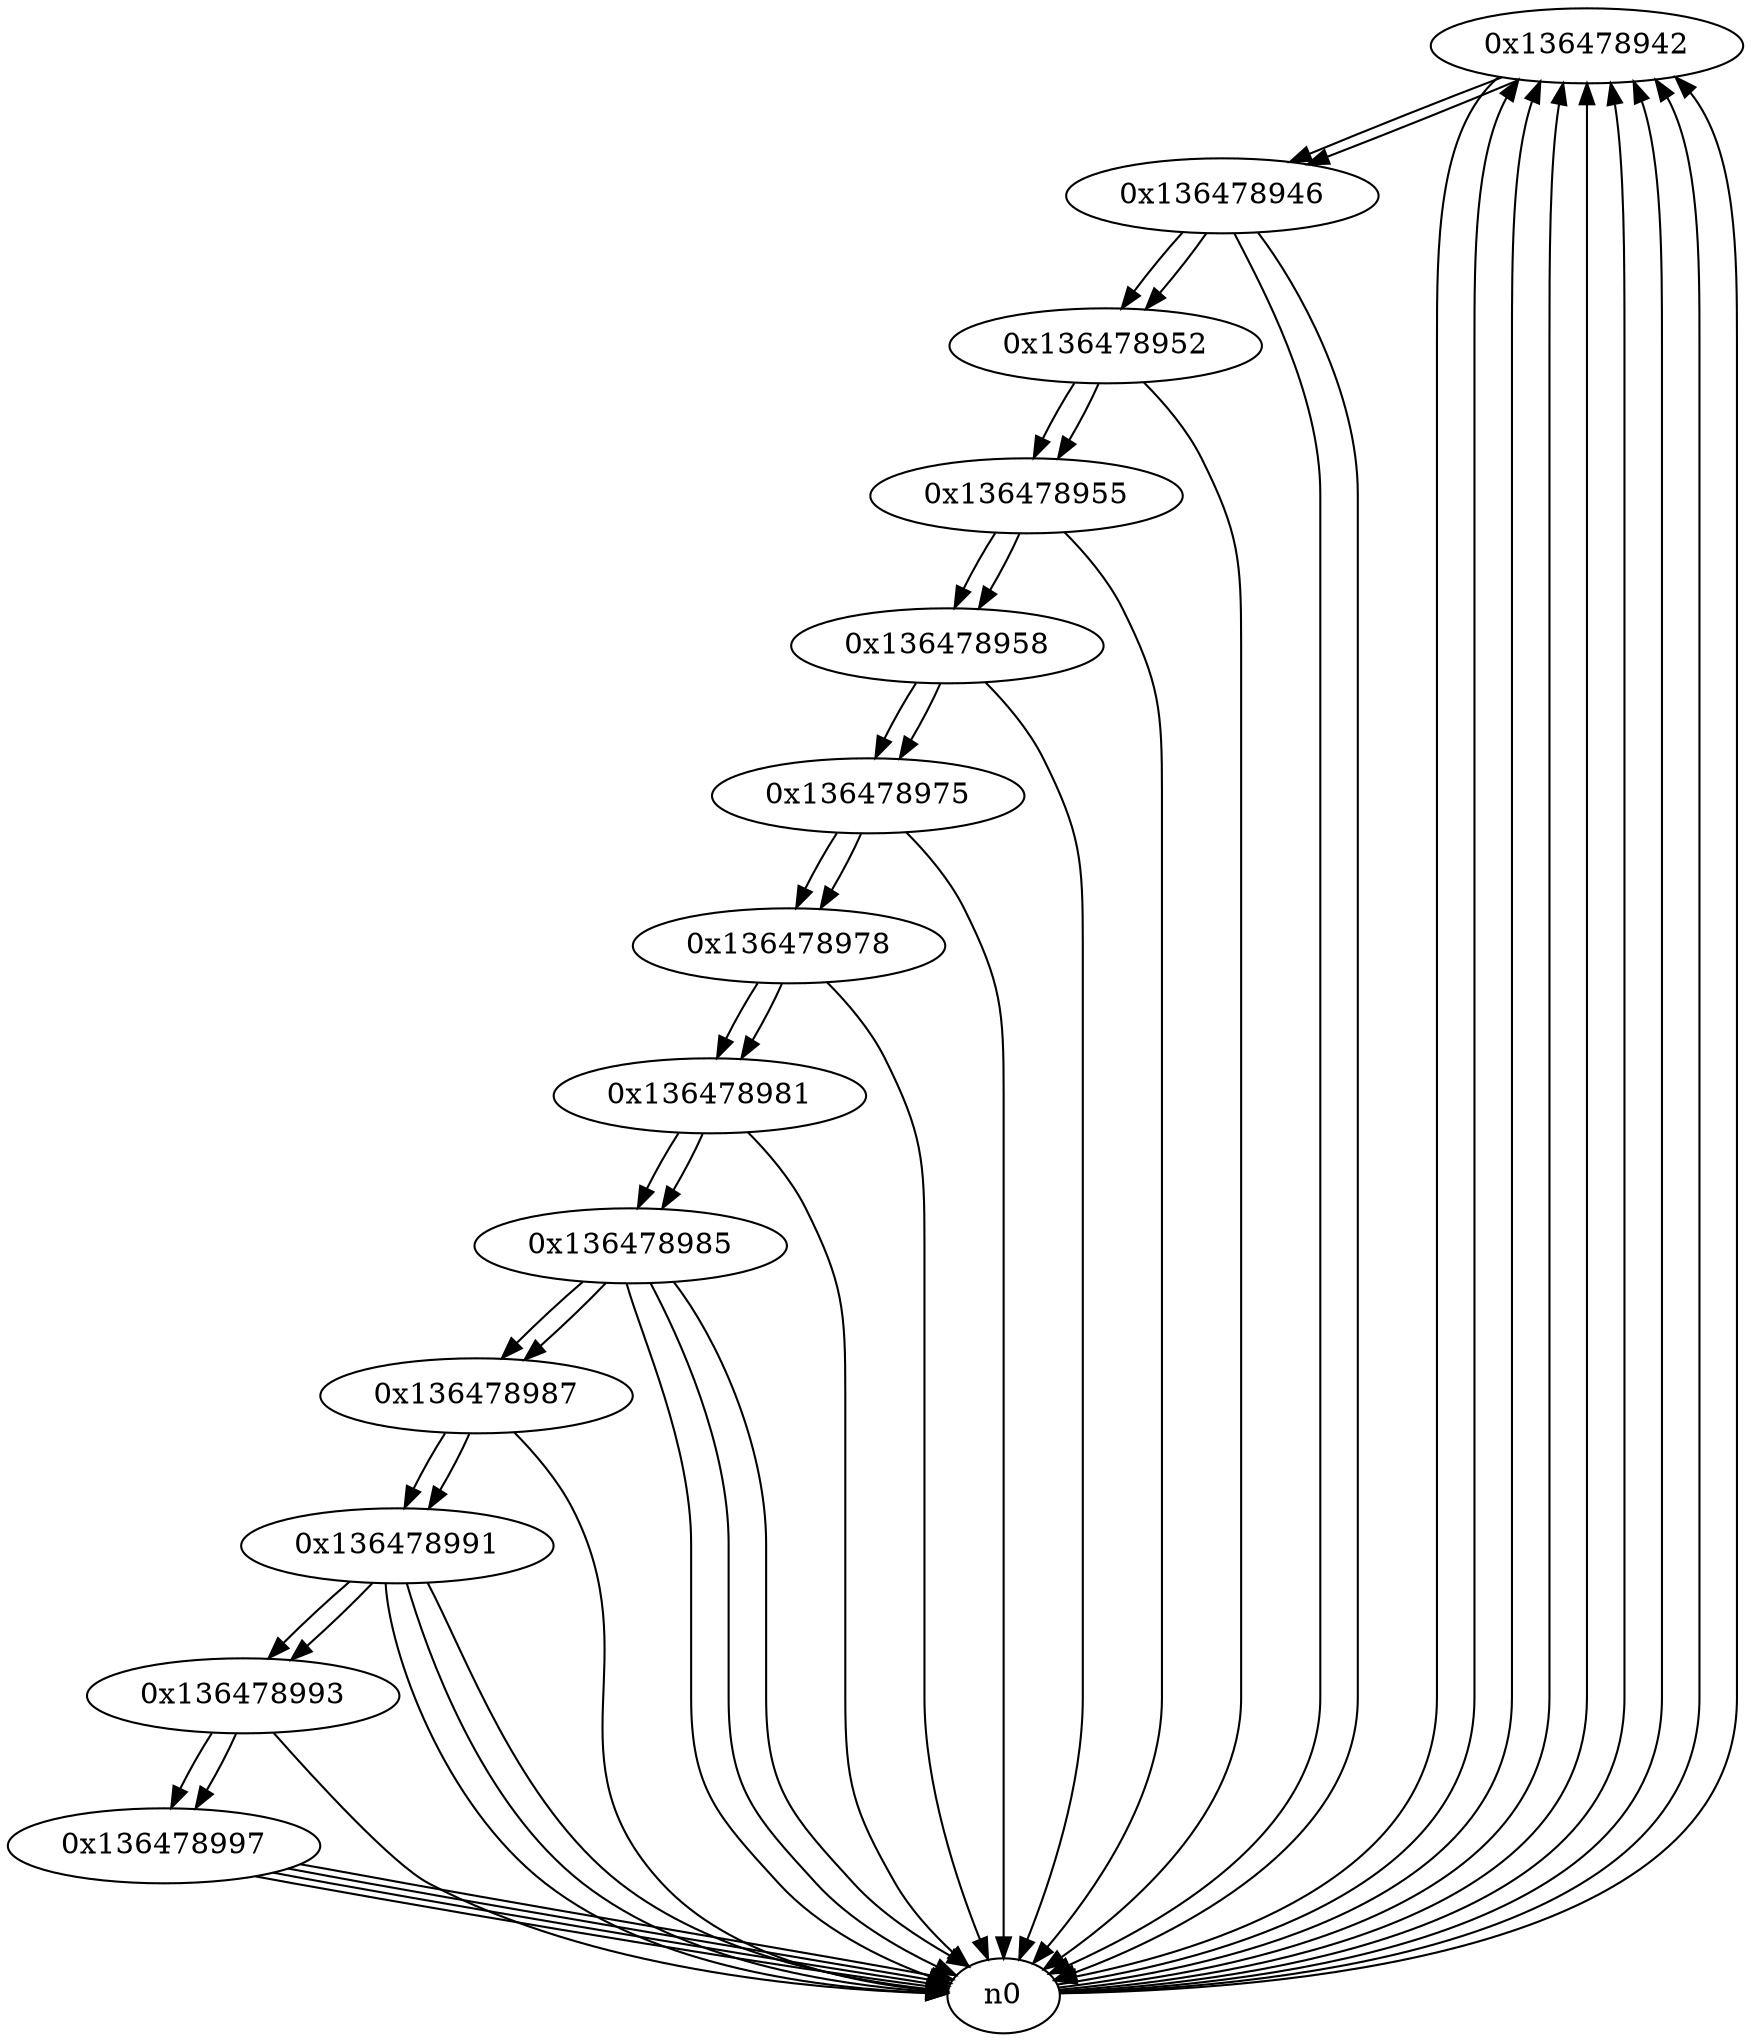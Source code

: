 digraph G{
/* nodes */
  n1 [label="0x136478942"]
  n2 [label="0x136478946"]
  n3 [label="0x136478952"]
  n4 [label="0x136478955"]
  n5 [label="0x136478958"]
  n6 [label="0x136478975"]
  n7 [label="0x136478978"]
  n8 [label="0x136478981"]
  n9 [label="0x136478985"]
  n10 [label="0x136478987"]
  n11 [label="0x136478991"]
  n12 [label="0x136478993"]
  n13 [label="0x136478997"]
/* edges */
n1 -> n2;
n1 -> n0;
n0 -> n1;
n0 -> n1;
n0 -> n1;
n0 -> n1;
n0 -> n1;
n0 -> n1;
n0 -> n1;
n0 -> n1;
n2 -> n0;
n2 -> n3;
n2 -> n0;
n1 -> n2;
n3 -> n4;
n3 -> n0;
n2 -> n3;
n4 -> n5;
n4 -> n0;
n3 -> n4;
n5 -> n6;
n5 -> n0;
n4 -> n5;
n6 -> n7;
n6 -> n0;
n5 -> n6;
n7 -> n8;
n7 -> n0;
n6 -> n7;
n8 -> n9;
n8 -> n0;
n7 -> n8;
n9 -> n10;
n9 -> n0;
n9 -> n0;
n9 -> n0;
n8 -> n9;
n10 -> n11;
n10 -> n0;
n9 -> n10;
n11 -> n12;
n11 -> n0;
n11 -> n0;
n11 -> n0;
n10 -> n11;
n12 -> n13;
n12 -> n0;
n11 -> n12;
n13 -> n0;
n13 -> n0;
n13 -> n0;
n13 -> n0;
n12 -> n13;
}
